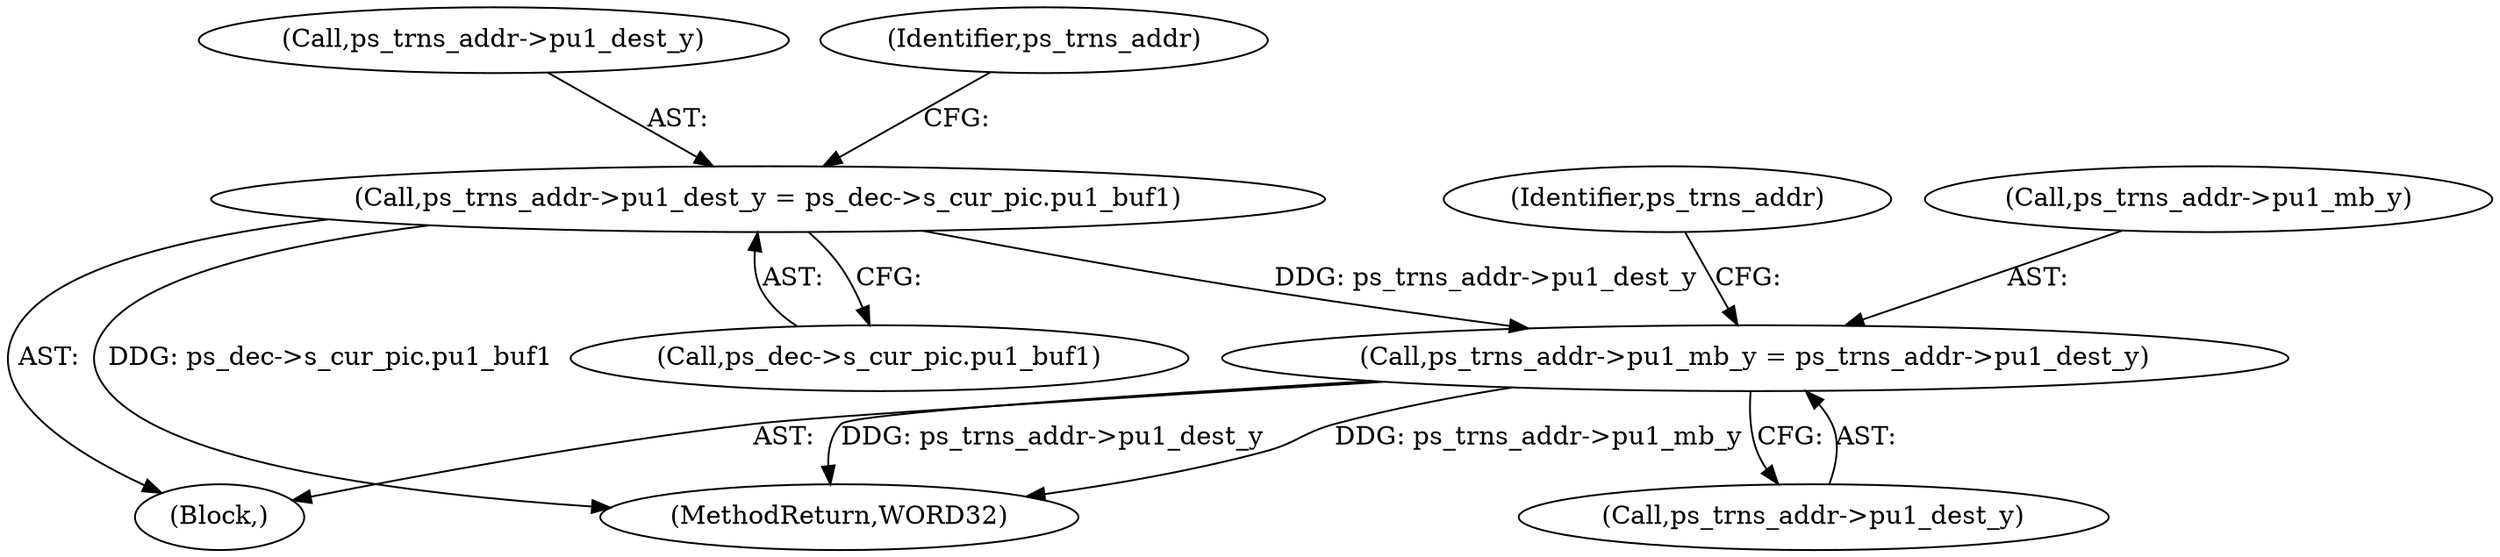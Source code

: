 digraph "0_Android_e629194c62a9a129ce378e08cb1059a8a53f1795_1@pointer" {
"1002168" [label="(Call,ps_trns_addr->pu1_mb_y = ps_trns_addr->pu1_dest_y)"];
"1002141" [label="(Call,ps_trns_addr->pu1_dest_y = ps_dec->s_cur_pic.pu1_buf1)"];
"1002141" [label="(Call,ps_trns_addr->pu1_dest_y = ps_dec->s_cur_pic.pu1_buf1)"];
"1002570" [label="(MethodReturn,WORD32)"];
"1002142" [label="(Call,ps_trns_addr->pu1_dest_y)"];
"1002093" [label="(Block,)"];
"1002145" [label="(Call,ps_dec->s_cur_pic.pu1_buf1)"];
"1002169" [label="(Call,ps_trns_addr->pu1_mb_y)"];
"1002177" [label="(Identifier,ps_trns_addr)"];
"1002168" [label="(Call,ps_trns_addr->pu1_mb_y = ps_trns_addr->pu1_dest_y)"];
"1002172" [label="(Call,ps_trns_addr->pu1_dest_y)"];
"1002152" [label="(Identifier,ps_trns_addr)"];
"1002168" -> "1002093"  [label="AST: "];
"1002168" -> "1002172"  [label="CFG: "];
"1002169" -> "1002168"  [label="AST: "];
"1002172" -> "1002168"  [label="AST: "];
"1002177" -> "1002168"  [label="CFG: "];
"1002168" -> "1002570"  [label="DDG: ps_trns_addr->pu1_dest_y"];
"1002168" -> "1002570"  [label="DDG: ps_trns_addr->pu1_mb_y"];
"1002141" -> "1002168"  [label="DDG: ps_trns_addr->pu1_dest_y"];
"1002141" -> "1002093"  [label="AST: "];
"1002141" -> "1002145"  [label="CFG: "];
"1002142" -> "1002141"  [label="AST: "];
"1002145" -> "1002141"  [label="AST: "];
"1002152" -> "1002141"  [label="CFG: "];
"1002141" -> "1002570"  [label="DDG: ps_dec->s_cur_pic.pu1_buf1"];
}
